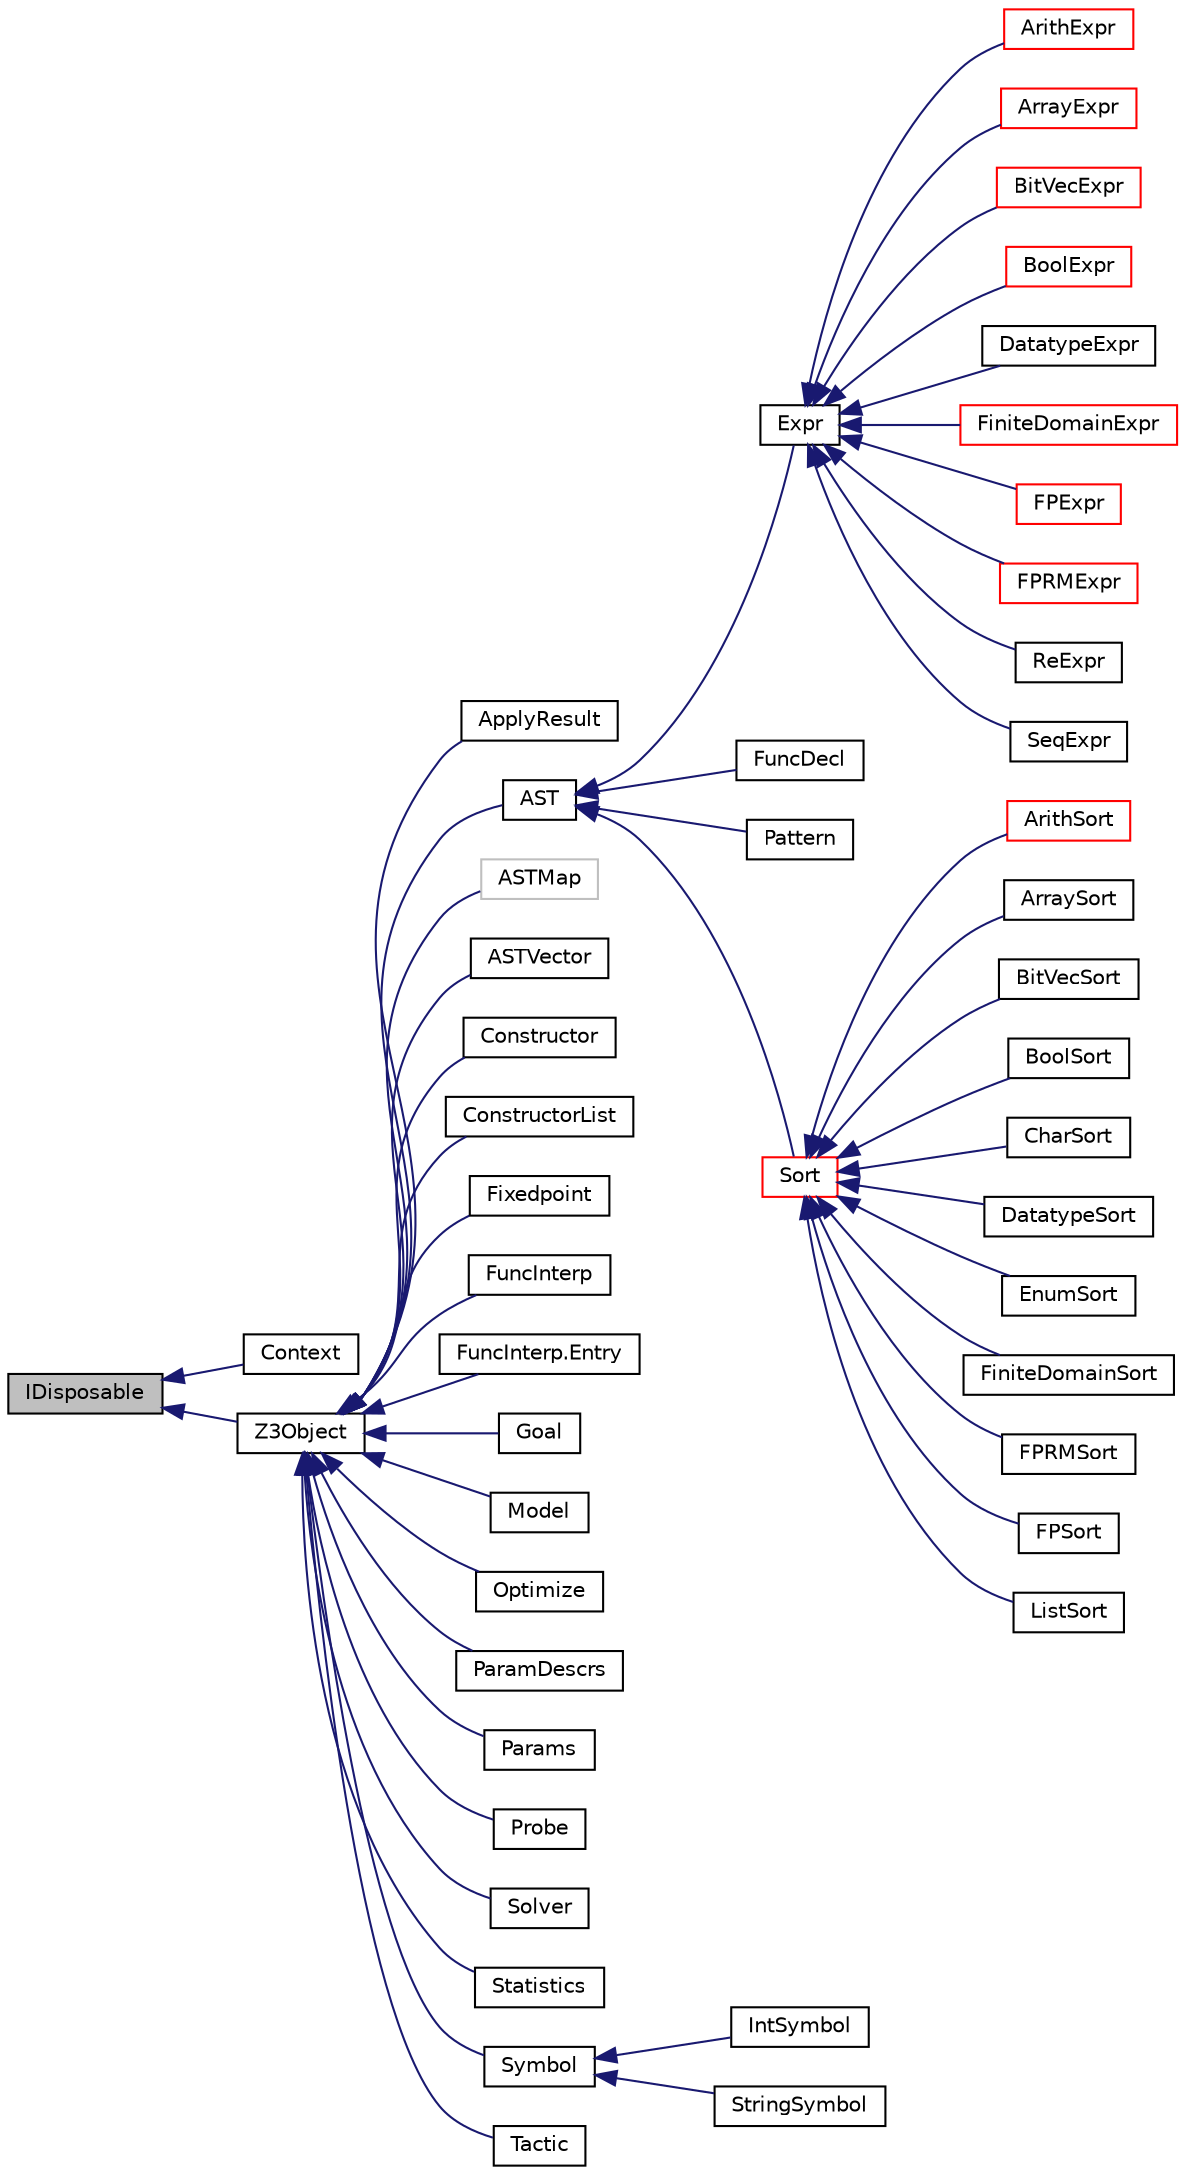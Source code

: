 digraph "IDisposable"
{
 // LATEX_PDF_SIZE
  edge [fontname="Helvetica",fontsize="10",labelfontname="Helvetica",labelfontsize="10"];
  node [fontname="Helvetica",fontsize="10",shape=record];
  rankdir="LR";
  Node1 [label="IDisposable",height=0.2,width=0.4,color="black", fillcolor="grey75", style="filled", fontcolor="black",tooltip=" "];
  Node1 -> Node2 [dir="back",color="midnightblue",fontsize="10",style="solid",fontname="Helvetica"];
  Node2 [label="Context",height=0.2,width=0.4,color="black", fillcolor="white", style="filled",URL="$class_microsoft_1_1_z3_1_1_context.html",tooltip="The main interaction with Z3 happens via the Context."];
  Node1 -> Node3 [dir="back",color="midnightblue",fontsize="10",style="solid",fontname="Helvetica"];
  Node3 [label="Z3Object",height=0.2,width=0.4,color="black", fillcolor="white", style="filled",URL="$class_microsoft_1_1_z3_1_1_z3_object.html",tooltip="Internal base class for interfacing with native Z3 objects. Should not be used externally."];
  Node3 -> Node4 [dir="back",color="midnightblue",fontsize="10",style="solid",fontname="Helvetica"];
  Node4 [label="ApplyResult",height=0.2,width=0.4,color="black", fillcolor="white", style="filled",URL="$class_microsoft_1_1_z3_1_1_apply_result.html",tooltip="ApplyResult objects represent the result of an application of a tactic to a goal. It contains the sub..."];
  Node3 -> Node5 [dir="back",color="midnightblue",fontsize="10",style="solid",fontname="Helvetica"];
  Node5 [label="AST",height=0.2,width=0.4,color="black", fillcolor="white", style="filled",URL="$class_microsoft_1_1_z3_1_1_a_s_t.html",tooltip="The abstract syntax tree (AST) class."];
  Node5 -> Node6 [dir="back",color="midnightblue",fontsize="10",style="solid",fontname="Helvetica"];
  Node6 [label="Expr",height=0.2,width=0.4,color="black", fillcolor="white", style="filled",URL="$class_microsoft_1_1_z3_1_1_expr.html",tooltip="Expressions are terms."];
  Node6 -> Node7 [dir="back",color="midnightblue",fontsize="10",style="solid",fontname="Helvetica"];
  Node7 [label="ArithExpr",height=0.2,width=0.4,color="red", fillcolor="white", style="filled",URL="$class_microsoft_1_1_z3_1_1_arith_expr.html",tooltip="Arithmetic expressions (int/real)"];
  Node6 -> Node13 [dir="back",color="midnightblue",fontsize="10",style="solid",fontname="Helvetica"];
  Node13 [label="ArrayExpr",height=0.2,width=0.4,color="red", fillcolor="white", style="filled",URL="$class_microsoft_1_1_z3_1_1_array_expr.html",tooltip="Array expressions"];
  Node6 -> Node15 [dir="back",color="midnightblue",fontsize="10",style="solid",fontname="Helvetica"];
  Node15 [label="BitVecExpr",height=0.2,width=0.4,color="red", fillcolor="white", style="filled",URL="$class_microsoft_1_1_z3_1_1_bit_vec_expr.html",tooltip="Bit-vector expressions"];
  Node6 -> Node17 [dir="back",color="midnightblue",fontsize="10",style="solid",fontname="Helvetica"];
  Node17 [label="BoolExpr",height=0.2,width=0.4,color="red", fillcolor="white", style="filled",URL="$class_microsoft_1_1_z3_1_1_bool_expr.html",tooltip="Boolean expressions"];
  Node6 -> Node19 [dir="back",color="midnightblue",fontsize="10",style="solid",fontname="Helvetica"];
  Node19 [label="DatatypeExpr",height=0.2,width=0.4,color="black", fillcolor="white", style="filled",URL="$class_microsoft_1_1_z3_1_1_datatype_expr.html",tooltip="Datatype expressions"];
  Node6 -> Node20 [dir="back",color="midnightblue",fontsize="10",style="solid",fontname="Helvetica"];
  Node20 [label="FiniteDomainExpr",height=0.2,width=0.4,color="red", fillcolor="white", style="filled",URL="$class_microsoft_1_1_z3_1_1_finite_domain_expr.html",tooltip="Finite-domain expressions"];
  Node6 -> Node22 [dir="back",color="midnightblue",fontsize="10",style="solid",fontname="Helvetica"];
  Node22 [label="FPExpr",height=0.2,width=0.4,color="red", fillcolor="white", style="filled",URL="$class_microsoft_1_1_z3_1_1_f_p_expr.html",tooltip="FloatingPoint Expressions"];
  Node6 -> Node24 [dir="back",color="midnightblue",fontsize="10",style="solid",fontname="Helvetica"];
  Node24 [label="FPRMExpr",height=0.2,width=0.4,color="red", fillcolor="white", style="filled",URL="$class_microsoft_1_1_z3_1_1_f_p_r_m_expr.html",tooltip="FloatingPoint RoundingMode Expressions"];
  Node6 -> Node26 [dir="back",color="midnightblue",fontsize="10",style="solid",fontname="Helvetica"];
  Node26 [label="ReExpr",height=0.2,width=0.4,color="black", fillcolor="white", style="filled",URL="$class_microsoft_1_1_z3_1_1_re_expr.html",tooltip="Regular expression expressions"];
  Node6 -> Node27 [dir="back",color="midnightblue",fontsize="10",style="solid",fontname="Helvetica"];
  Node27 [label="SeqExpr",height=0.2,width=0.4,color="black", fillcolor="white", style="filled",URL="$class_microsoft_1_1_z3_1_1_seq_expr.html",tooltip="Sequence expressions"];
  Node5 -> Node28 [dir="back",color="midnightblue",fontsize="10",style="solid",fontname="Helvetica"];
  Node28 [label="FuncDecl",height=0.2,width=0.4,color="black", fillcolor="white", style="filled",URL="$class_microsoft_1_1_z3_1_1_func_decl.html",tooltip="Function declarations."];
  Node5 -> Node29 [dir="back",color="midnightblue",fontsize="10",style="solid",fontname="Helvetica"];
  Node29 [label="Pattern",height=0.2,width=0.4,color="black", fillcolor="white", style="filled",URL="$class_microsoft_1_1_z3_1_1_pattern.html",tooltip="Patterns comprise a list of terms. The list should be non-empty. If the list comprises of more than o..."];
  Node5 -> Node30 [dir="back",color="midnightblue",fontsize="10",style="solid",fontname="Helvetica"];
  Node30 [label="Sort",height=0.2,width=0.4,color="red", fillcolor="white", style="filled",URL="$class_microsoft_1_1_z3_1_1_sort.html",tooltip="The Sort class implements type information for ASTs."];
  Node30 -> Node31 [dir="back",color="midnightblue",fontsize="10",style="solid",fontname="Helvetica"];
  Node31 [label="ArithSort",height=0.2,width=0.4,color="red", fillcolor="white", style="filled",URL="$class_microsoft_1_1_z3_1_1_arith_sort.html",tooltip="An arithmetic sort, i.e., Int or Real."];
  Node30 -> Node34 [dir="back",color="midnightblue",fontsize="10",style="solid",fontname="Helvetica"];
  Node34 [label="ArraySort",height=0.2,width=0.4,color="black", fillcolor="white", style="filled",URL="$class_microsoft_1_1_z3_1_1_array_sort.html",tooltip="Array sorts."];
  Node30 -> Node35 [dir="back",color="midnightblue",fontsize="10",style="solid",fontname="Helvetica"];
  Node35 [label="BitVecSort",height=0.2,width=0.4,color="black", fillcolor="white", style="filled",URL="$class_microsoft_1_1_z3_1_1_bit_vec_sort.html",tooltip="Bit-vector sorts."];
  Node30 -> Node36 [dir="back",color="midnightblue",fontsize="10",style="solid",fontname="Helvetica"];
  Node36 [label="BoolSort",height=0.2,width=0.4,color="black", fillcolor="white", style="filled",URL="$class_microsoft_1_1_z3_1_1_bool_sort.html",tooltip="A Boolean sort."];
  Node30 -> Node37 [dir="back",color="midnightblue",fontsize="10",style="solid",fontname="Helvetica"];
  Node37 [label="CharSort",height=0.2,width=0.4,color="black", fillcolor="white", style="filled",URL="$class_microsoft_1_1_z3_1_1_char_sort.html",tooltip="A Character sort"];
  Node30 -> Node38 [dir="back",color="midnightblue",fontsize="10",style="solid",fontname="Helvetica"];
  Node38 [label="DatatypeSort",height=0.2,width=0.4,color="black", fillcolor="white", style="filled",URL="$class_microsoft_1_1_z3_1_1_datatype_sort.html",tooltip="Datatype sorts."];
  Node30 -> Node39 [dir="back",color="midnightblue",fontsize="10",style="solid",fontname="Helvetica"];
  Node39 [label="EnumSort",height=0.2,width=0.4,color="black", fillcolor="white", style="filled",URL="$class_microsoft_1_1_z3_1_1_enum_sort.html",tooltip="Enumeration sorts."];
  Node30 -> Node40 [dir="back",color="midnightblue",fontsize="10",style="solid",fontname="Helvetica"];
  Node40 [label="FiniteDomainSort",height=0.2,width=0.4,color="black", fillcolor="white", style="filled",URL="$class_microsoft_1_1_z3_1_1_finite_domain_sort.html",tooltip="Finite domain sorts."];
  Node30 -> Node41 [dir="back",color="midnightblue",fontsize="10",style="solid",fontname="Helvetica"];
  Node41 [label="FPRMSort",height=0.2,width=0.4,color="black", fillcolor="white", style="filled",URL="$class_microsoft_1_1_z3_1_1_f_p_r_m_sort.html",tooltip="The FloatingPoint RoundingMode sort"];
  Node30 -> Node42 [dir="back",color="midnightblue",fontsize="10",style="solid",fontname="Helvetica"];
  Node42 [label="FPSort",height=0.2,width=0.4,color="black", fillcolor="white", style="filled",URL="$class_microsoft_1_1_z3_1_1_f_p_sort.html",tooltip="FloatingPoint sort"];
  Node30 -> Node43 [dir="back",color="midnightblue",fontsize="10",style="solid",fontname="Helvetica"];
  Node43 [label="ListSort",height=0.2,width=0.4,color="black", fillcolor="white", style="filled",URL="$class_microsoft_1_1_z3_1_1_list_sort.html",tooltip="List sorts."];
  Node3 -> Node50 [dir="back",color="midnightblue",fontsize="10",style="solid",fontname="Helvetica"];
  Node50 [label="ASTMap",height=0.2,width=0.4,color="grey75", fillcolor="white", style="filled",tooltip="Map from AST to AST"];
  Node3 -> Node51 [dir="back",color="midnightblue",fontsize="10",style="solid",fontname="Helvetica"];
  Node51 [label="ASTVector",height=0.2,width=0.4,color="black", fillcolor="white", style="filled",URL="$class_microsoft_1_1_z3_1_1_a_s_t_vector.html",tooltip="Vectors of ASTs."];
  Node3 -> Node52 [dir="back",color="midnightblue",fontsize="10",style="solid",fontname="Helvetica"];
  Node52 [label="Constructor",height=0.2,width=0.4,color="black", fillcolor="white", style="filled",URL="$class_microsoft_1_1_z3_1_1_constructor.html",tooltip="Constructors are used for datatype sorts."];
  Node3 -> Node53 [dir="back",color="midnightblue",fontsize="10",style="solid",fontname="Helvetica"];
  Node53 [label="ConstructorList",height=0.2,width=0.4,color="black", fillcolor="white", style="filled",URL="$class_microsoft_1_1_z3_1_1_constructor_list.html",tooltip="Lists of constructors"];
  Node3 -> Node54 [dir="back",color="midnightblue",fontsize="10",style="solid",fontname="Helvetica"];
  Node54 [label="Fixedpoint",height=0.2,width=0.4,color="black", fillcolor="white", style="filled",URL="$class_microsoft_1_1_z3_1_1_fixedpoint.html",tooltip="Object for managing fixedpoints"];
  Node3 -> Node55 [dir="back",color="midnightblue",fontsize="10",style="solid",fontname="Helvetica"];
  Node55 [label="FuncInterp",height=0.2,width=0.4,color="black", fillcolor="white", style="filled",URL="$class_microsoft_1_1_z3_1_1_func_interp.html",tooltip="A function interpretation is represented as a finite map and an 'else' value. Each entry in the finit..."];
  Node3 -> Node56 [dir="back",color="midnightblue",fontsize="10",style="solid",fontname="Helvetica"];
  Node56 [label="FuncInterp.Entry",height=0.2,width=0.4,color="black", fillcolor="white", style="filled",URL="$class_microsoft_1_1_z3_1_1_func_interp_1_1_entry.html",tooltip="An Entry object represents an element in the finite map used to encode a function interpretation."];
  Node3 -> Node57 [dir="back",color="midnightblue",fontsize="10",style="solid",fontname="Helvetica"];
  Node57 [label="Goal",height=0.2,width=0.4,color="black", fillcolor="white", style="filled",URL="$class_microsoft_1_1_z3_1_1_goal.html",tooltip="A goal (aka problem). A goal is essentially a set of formulas, that can be solved and/or transformed ..."];
  Node3 -> Node58 [dir="back",color="midnightblue",fontsize="10",style="solid",fontname="Helvetica"];
  Node58 [label="Model",height=0.2,width=0.4,color="black", fillcolor="white", style="filled",URL="$class_microsoft_1_1_z3_1_1_model.html",tooltip="A Model contains interpretations (assignments) of constants and functions."];
  Node3 -> Node59 [dir="back",color="midnightblue",fontsize="10",style="solid",fontname="Helvetica"];
  Node59 [label="Optimize",height=0.2,width=0.4,color="black", fillcolor="white", style="filled",URL="$class_microsoft_1_1_z3_1_1_optimize.html",tooltip="Object for managing optimization context"];
  Node3 -> Node60 [dir="back",color="midnightblue",fontsize="10",style="solid",fontname="Helvetica"];
  Node60 [label="ParamDescrs",height=0.2,width=0.4,color="black", fillcolor="white", style="filled",URL="$class_microsoft_1_1_z3_1_1_param_descrs.html",tooltip="A ParamDescrs describes a set of parameters."];
  Node3 -> Node61 [dir="back",color="midnightblue",fontsize="10",style="solid",fontname="Helvetica"];
  Node61 [label="Params",height=0.2,width=0.4,color="black", fillcolor="white", style="filled",URL="$class_microsoft_1_1_z3_1_1_params.html",tooltip="A Params objects represents a configuration in the form of Symbol/value pairs."];
  Node3 -> Node62 [dir="back",color="midnightblue",fontsize="10",style="solid",fontname="Helvetica"];
  Node62 [label="Probe",height=0.2,width=0.4,color="black", fillcolor="white", style="filled",URL="$class_microsoft_1_1_z3_1_1_probe.html",tooltip="Probes are used to inspect a goal (aka problem) and collect information that may be used to decide wh..."];
  Node3 -> Node63 [dir="back",color="midnightblue",fontsize="10",style="solid",fontname="Helvetica"];
  Node63 [label="Solver",height=0.2,width=0.4,color="black", fillcolor="white", style="filled",URL="$class_microsoft_1_1_z3_1_1_solver.html",tooltip="Solvers."];
  Node3 -> Node64 [dir="back",color="midnightblue",fontsize="10",style="solid",fontname="Helvetica"];
  Node64 [label="Statistics",height=0.2,width=0.4,color="black", fillcolor="white", style="filled",URL="$class_microsoft_1_1_z3_1_1_statistics.html",tooltip="Objects of this class track statistical information about solvers."];
  Node3 -> Node65 [dir="back",color="midnightblue",fontsize="10",style="solid",fontname="Helvetica"];
  Node65 [label="Symbol",height=0.2,width=0.4,color="black", fillcolor="white", style="filled",URL="$class_microsoft_1_1_z3_1_1_symbol.html",tooltip="Symbols are used to name several term and type constructors."];
  Node65 -> Node66 [dir="back",color="midnightblue",fontsize="10",style="solid",fontname="Helvetica"];
  Node66 [label="IntSymbol",height=0.2,width=0.4,color="black", fillcolor="white", style="filled",URL="$class_microsoft_1_1_z3_1_1_int_symbol.html",tooltip="Numbered symbols"];
  Node65 -> Node67 [dir="back",color="midnightblue",fontsize="10",style="solid",fontname="Helvetica"];
  Node67 [label="StringSymbol",height=0.2,width=0.4,color="black", fillcolor="white", style="filled",URL="$class_microsoft_1_1_z3_1_1_string_symbol.html",tooltip="Named symbols"];
  Node3 -> Node68 [dir="back",color="midnightblue",fontsize="10",style="solid",fontname="Helvetica"];
  Node68 [label="Tactic",height=0.2,width=0.4,color="black", fillcolor="white", style="filled",URL="$class_microsoft_1_1_z3_1_1_tactic.html",tooltip="Tactics are the basic building block for creating custom solvers for specific problem domains...."];
}
